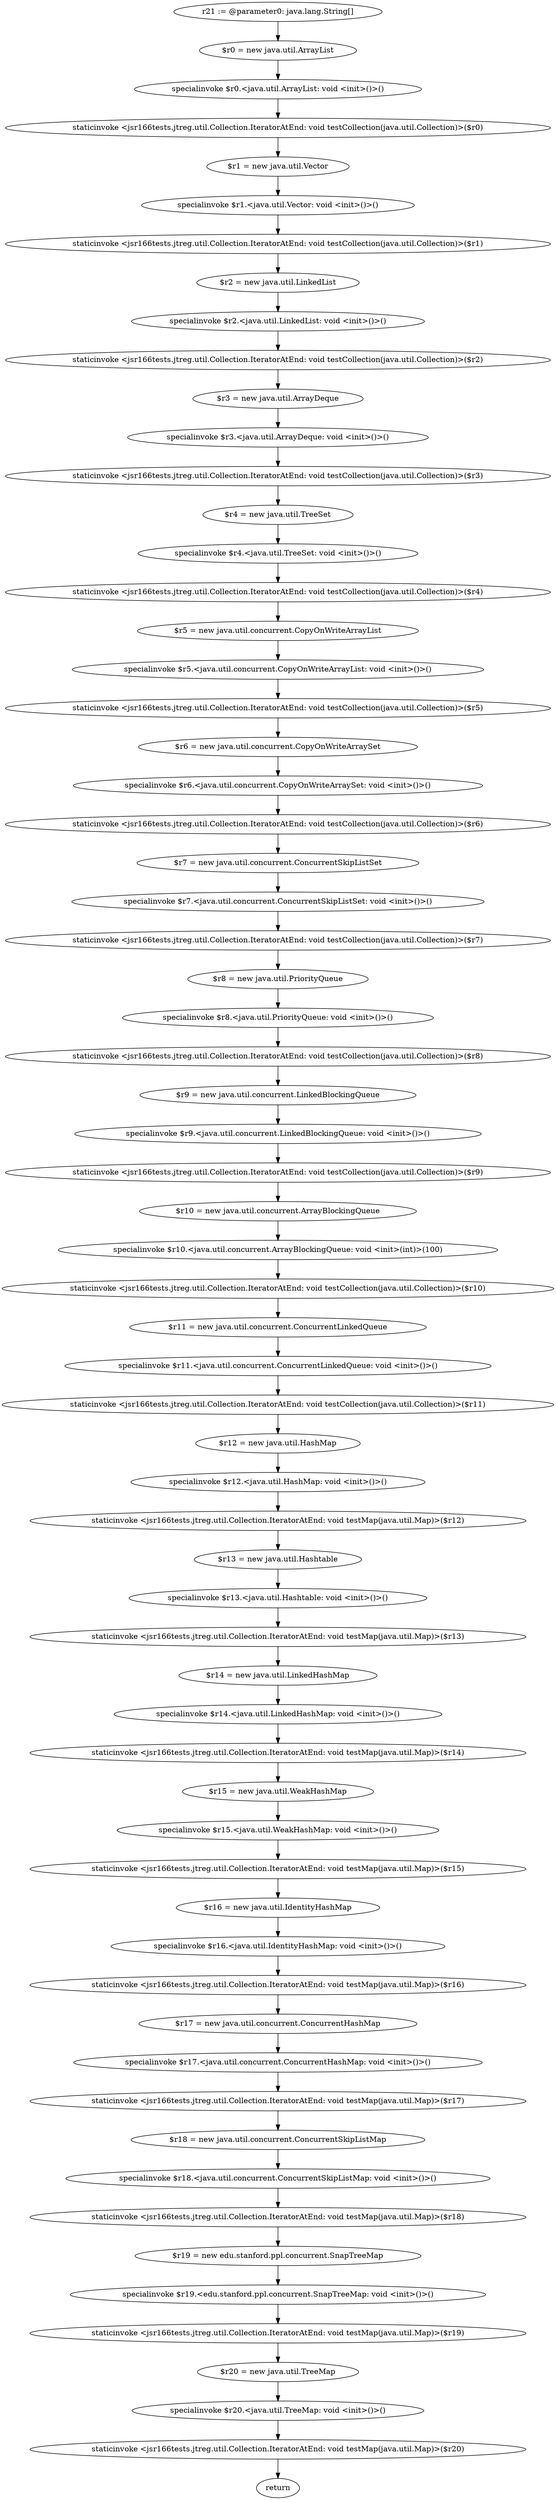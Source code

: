 digraph "unitGraph" {
    "r21 := @parameter0: java.lang.String[]"
    "$r0 = new java.util.ArrayList"
    "specialinvoke $r0.<java.util.ArrayList: void <init>()>()"
    "staticinvoke <jsr166tests.jtreg.util.Collection.IteratorAtEnd: void testCollection(java.util.Collection)>($r0)"
    "$r1 = new java.util.Vector"
    "specialinvoke $r1.<java.util.Vector: void <init>()>()"
    "staticinvoke <jsr166tests.jtreg.util.Collection.IteratorAtEnd: void testCollection(java.util.Collection)>($r1)"
    "$r2 = new java.util.LinkedList"
    "specialinvoke $r2.<java.util.LinkedList: void <init>()>()"
    "staticinvoke <jsr166tests.jtreg.util.Collection.IteratorAtEnd: void testCollection(java.util.Collection)>($r2)"
    "$r3 = new java.util.ArrayDeque"
    "specialinvoke $r3.<java.util.ArrayDeque: void <init>()>()"
    "staticinvoke <jsr166tests.jtreg.util.Collection.IteratorAtEnd: void testCollection(java.util.Collection)>($r3)"
    "$r4 = new java.util.TreeSet"
    "specialinvoke $r4.<java.util.TreeSet: void <init>()>()"
    "staticinvoke <jsr166tests.jtreg.util.Collection.IteratorAtEnd: void testCollection(java.util.Collection)>($r4)"
    "$r5 = new java.util.concurrent.CopyOnWriteArrayList"
    "specialinvoke $r5.<java.util.concurrent.CopyOnWriteArrayList: void <init>()>()"
    "staticinvoke <jsr166tests.jtreg.util.Collection.IteratorAtEnd: void testCollection(java.util.Collection)>($r5)"
    "$r6 = new java.util.concurrent.CopyOnWriteArraySet"
    "specialinvoke $r6.<java.util.concurrent.CopyOnWriteArraySet: void <init>()>()"
    "staticinvoke <jsr166tests.jtreg.util.Collection.IteratorAtEnd: void testCollection(java.util.Collection)>($r6)"
    "$r7 = new java.util.concurrent.ConcurrentSkipListSet"
    "specialinvoke $r7.<java.util.concurrent.ConcurrentSkipListSet: void <init>()>()"
    "staticinvoke <jsr166tests.jtreg.util.Collection.IteratorAtEnd: void testCollection(java.util.Collection)>($r7)"
    "$r8 = new java.util.PriorityQueue"
    "specialinvoke $r8.<java.util.PriorityQueue: void <init>()>()"
    "staticinvoke <jsr166tests.jtreg.util.Collection.IteratorAtEnd: void testCollection(java.util.Collection)>($r8)"
    "$r9 = new java.util.concurrent.LinkedBlockingQueue"
    "specialinvoke $r9.<java.util.concurrent.LinkedBlockingQueue: void <init>()>()"
    "staticinvoke <jsr166tests.jtreg.util.Collection.IteratorAtEnd: void testCollection(java.util.Collection)>($r9)"
    "$r10 = new java.util.concurrent.ArrayBlockingQueue"
    "specialinvoke $r10.<java.util.concurrent.ArrayBlockingQueue: void <init>(int)>(100)"
    "staticinvoke <jsr166tests.jtreg.util.Collection.IteratorAtEnd: void testCollection(java.util.Collection)>($r10)"
    "$r11 = new java.util.concurrent.ConcurrentLinkedQueue"
    "specialinvoke $r11.<java.util.concurrent.ConcurrentLinkedQueue: void <init>()>()"
    "staticinvoke <jsr166tests.jtreg.util.Collection.IteratorAtEnd: void testCollection(java.util.Collection)>($r11)"
    "$r12 = new java.util.HashMap"
    "specialinvoke $r12.<java.util.HashMap: void <init>()>()"
    "staticinvoke <jsr166tests.jtreg.util.Collection.IteratorAtEnd: void testMap(java.util.Map)>($r12)"
    "$r13 = new java.util.Hashtable"
    "specialinvoke $r13.<java.util.Hashtable: void <init>()>()"
    "staticinvoke <jsr166tests.jtreg.util.Collection.IteratorAtEnd: void testMap(java.util.Map)>($r13)"
    "$r14 = new java.util.LinkedHashMap"
    "specialinvoke $r14.<java.util.LinkedHashMap: void <init>()>()"
    "staticinvoke <jsr166tests.jtreg.util.Collection.IteratorAtEnd: void testMap(java.util.Map)>($r14)"
    "$r15 = new java.util.WeakHashMap"
    "specialinvoke $r15.<java.util.WeakHashMap: void <init>()>()"
    "staticinvoke <jsr166tests.jtreg.util.Collection.IteratorAtEnd: void testMap(java.util.Map)>($r15)"
    "$r16 = new java.util.IdentityHashMap"
    "specialinvoke $r16.<java.util.IdentityHashMap: void <init>()>()"
    "staticinvoke <jsr166tests.jtreg.util.Collection.IteratorAtEnd: void testMap(java.util.Map)>($r16)"
    "$r17 = new java.util.concurrent.ConcurrentHashMap"
    "specialinvoke $r17.<java.util.concurrent.ConcurrentHashMap: void <init>()>()"
    "staticinvoke <jsr166tests.jtreg.util.Collection.IteratorAtEnd: void testMap(java.util.Map)>($r17)"
    "$r18 = new java.util.concurrent.ConcurrentSkipListMap"
    "specialinvoke $r18.<java.util.concurrent.ConcurrentSkipListMap: void <init>()>()"
    "staticinvoke <jsr166tests.jtreg.util.Collection.IteratorAtEnd: void testMap(java.util.Map)>($r18)"
    "$r19 = new edu.stanford.ppl.concurrent.SnapTreeMap"
    "specialinvoke $r19.<edu.stanford.ppl.concurrent.SnapTreeMap: void <init>()>()"
    "staticinvoke <jsr166tests.jtreg.util.Collection.IteratorAtEnd: void testMap(java.util.Map)>($r19)"
    "$r20 = new java.util.TreeMap"
    "specialinvoke $r20.<java.util.TreeMap: void <init>()>()"
    "staticinvoke <jsr166tests.jtreg.util.Collection.IteratorAtEnd: void testMap(java.util.Map)>($r20)"
    "return"
    "r21 := @parameter0: java.lang.String[]"->"$r0 = new java.util.ArrayList";
    "$r0 = new java.util.ArrayList"->"specialinvoke $r0.<java.util.ArrayList: void <init>()>()";
    "specialinvoke $r0.<java.util.ArrayList: void <init>()>()"->"staticinvoke <jsr166tests.jtreg.util.Collection.IteratorAtEnd: void testCollection(java.util.Collection)>($r0)";
    "staticinvoke <jsr166tests.jtreg.util.Collection.IteratorAtEnd: void testCollection(java.util.Collection)>($r0)"->"$r1 = new java.util.Vector";
    "$r1 = new java.util.Vector"->"specialinvoke $r1.<java.util.Vector: void <init>()>()";
    "specialinvoke $r1.<java.util.Vector: void <init>()>()"->"staticinvoke <jsr166tests.jtreg.util.Collection.IteratorAtEnd: void testCollection(java.util.Collection)>($r1)";
    "staticinvoke <jsr166tests.jtreg.util.Collection.IteratorAtEnd: void testCollection(java.util.Collection)>($r1)"->"$r2 = new java.util.LinkedList";
    "$r2 = new java.util.LinkedList"->"specialinvoke $r2.<java.util.LinkedList: void <init>()>()";
    "specialinvoke $r2.<java.util.LinkedList: void <init>()>()"->"staticinvoke <jsr166tests.jtreg.util.Collection.IteratorAtEnd: void testCollection(java.util.Collection)>($r2)";
    "staticinvoke <jsr166tests.jtreg.util.Collection.IteratorAtEnd: void testCollection(java.util.Collection)>($r2)"->"$r3 = new java.util.ArrayDeque";
    "$r3 = new java.util.ArrayDeque"->"specialinvoke $r3.<java.util.ArrayDeque: void <init>()>()";
    "specialinvoke $r3.<java.util.ArrayDeque: void <init>()>()"->"staticinvoke <jsr166tests.jtreg.util.Collection.IteratorAtEnd: void testCollection(java.util.Collection)>($r3)";
    "staticinvoke <jsr166tests.jtreg.util.Collection.IteratorAtEnd: void testCollection(java.util.Collection)>($r3)"->"$r4 = new java.util.TreeSet";
    "$r4 = new java.util.TreeSet"->"specialinvoke $r4.<java.util.TreeSet: void <init>()>()";
    "specialinvoke $r4.<java.util.TreeSet: void <init>()>()"->"staticinvoke <jsr166tests.jtreg.util.Collection.IteratorAtEnd: void testCollection(java.util.Collection)>($r4)";
    "staticinvoke <jsr166tests.jtreg.util.Collection.IteratorAtEnd: void testCollection(java.util.Collection)>($r4)"->"$r5 = new java.util.concurrent.CopyOnWriteArrayList";
    "$r5 = new java.util.concurrent.CopyOnWriteArrayList"->"specialinvoke $r5.<java.util.concurrent.CopyOnWriteArrayList: void <init>()>()";
    "specialinvoke $r5.<java.util.concurrent.CopyOnWriteArrayList: void <init>()>()"->"staticinvoke <jsr166tests.jtreg.util.Collection.IteratorAtEnd: void testCollection(java.util.Collection)>($r5)";
    "staticinvoke <jsr166tests.jtreg.util.Collection.IteratorAtEnd: void testCollection(java.util.Collection)>($r5)"->"$r6 = new java.util.concurrent.CopyOnWriteArraySet";
    "$r6 = new java.util.concurrent.CopyOnWriteArraySet"->"specialinvoke $r6.<java.util.concurrent.CopyOnWriteArraySet: void <init>()>()";
    "specialinvoke $r6.<java.util.concurrent.CopyOnWriteArraySet: void <init>()>()"->"staticinvoke <jsr166tests.jtreg.util.Collection.IteratorAtEnd: void testCollection(java.util.Collection)>($r6)";
    "staticinvoke <jsr166tests.jtreg.util.Collection.IteratorAtEnd: void testCollection(java.util.Collection)>($r6)"->"$r7 = new java.util.concurrent.ConcurrentSkipListSet";
    "$r7 = new java.util.concurrent.ConcurrentSkipListSet"->"specialinvoke $r7.<java.util.concurrent.ConcurrentSkipListSet: void <init>()>()";
    "specialinvoke $r7.<java.util.concurrent.ConcurrentSkipListSet: void <init>()>()"->"staticinvoke <jsr166tests.jtreg.util.Collection.IteratorAtEnd: void testCollection(java.util.Collection)>($r7)";
    "staticinvoke <jsr166tests.jtreg.util.Collection.IteratorAtEnd: void testCollection(java.util.Collection)>($r7)"->"$r8 = new java.util.PriorityQueue";
    "$r8 = new java.util.PriorityQueue"->"specialinvoke $r8.<java.util.PriorityQueue: void <init>()>()";
    "specialinvoke $r8.<java.util.PriorityQueue: void <init>()>()"->"staticinvoke <jsr166tests.jtreg.util.Collection.IteratorAtEnd: void testCollection(java.util.Collection)>($r8)";
    "staticinvoke <jsr166tests.jtreg.util.Collection.IteratorAtEnd: void testCollection(java.util.Collection)>($r8)"->"$r9 = new java.util.concurrent.LinkedBlockingQueue";
    "$r9 = new java.util.concurrent.LinkedBlockingQueue"->"specialinvoke $r9.<java.util.concurrent.LinkedBlockingQueue: void <init>()>()";
    "specialinvoke $r9.<java.util.concurrent.LinkedBlockingQueue: void <init>()>()"->"staticinvoke <jsr166tests.jtreg.util.Collection.IteratorAtEnd: void testCollection(java.util.Collection)>($r9)";
    "staticinvoke <jsr166tests.jtreg.util.Collection.IteratorAtEnd: void testCollection(java.util.Collection)>($r9)"->"$r10 = new java.util.concurrent.ArrayBlockingQueue";
    "$r10 = new java.util.concurrent.ArrayBlockingQueue"->"specialinvoke $r10.<java.util.concurrent.ArrayBlockingQueue: void <init>(int)>(100)";
    "specialinvoke $r10.<java.util.concurrent.ArrayBlockingQueue: void <init>(int)>(100)"->"staticinvoke <jsr166tests.jtreg.util.Collection.IteratorAtEnd: void testCollection(java.util.Collection)>($r10)";
    "staticinvoke <jsr166tests.jtreg.util.Collection.IteratorAtEnd: void testCollection(java.util.Collection)>($r10)"->"$r11 = new java.util.concurrent.ConcurrentLinkedQueue";
    "$r11 = new java.util.concurrent.ConcurrentLinkedQueue"->"specialinvoke $r11.<java.util.concurrent.ConcurrentLinkedQueue: void <init>()>()";
    "specialinvoke $r11.<java.util.concurrent.ConcurrentLinkedQueue: void <init>()>()"->"staticinvoke <jsr166tests.jtreg.util.Collection.IteratorAtEnd: void testCollection(java.util.Collection)>($r11)";
    "staticinvoke <jsr166tests.jtreg.util.Collection.IteratorAtEnd: void testCollection(java.util.Collection)>($r11)"->"$r12 = new java.util.HashMap";
    "$r12 = new java.util.HashMap"->"specialinvoke $r12.<java.util.HashMap: void <init>()>()";
    "specialinvoke $r12.<java.util.HashMap: void <init>()>()"->"staticinvoke <jsr166tests.jtreg.util.Collection.IteratorAtEnd: void testMap(java.util.Map)>($r12)";
    "staticinvoke <jsr166tests.jtreg.util.Collection.IteratorAtEnd: void testMap(java.util.Map)>($r12)"->"$r13 = new java.util.Hashtable";
    "$r13 = new java.util.Hashtable"->"specialinvoke $r13.<java.util.Hashtable: void <init>()>()";
    "specialinvoke $r13.<java.util.Hashtable: void <init>()>()"->"staticinvoke <jsr166tests.jtreg.util.Collection.IteratorAtEnd: void testMap(java.util.Map)>($r13)";
    "staticinvoke <jsr166tests.jtreg.util.Collection.IteratorAtEnd: void testMap(java.util.Map)>($r13)"->"$r14 = new java.util.LinkedHashMap";
    "$r14 = new java.util.LinkedHashMap"->"specialinvoke $r14.<java.util.LinkedHashMap: void <init>()>()";
    "specialinvoke $r14.<java.util.LinkedHashMap: void <init>()>()"->"staticinvoke <jsr166tests.jtreg.util.Collection.IteratorAtEnd: void testMap(java.util.Map)>($r14)";
    "staticinvoke <jsr166tests.jtreg.util.Collection.IteratorAtEnd: void testMap(java.util.Map)>($r14)"->"$r15 = new java.util.WeakHashMap";
    "$r15 = new java.util.WeakHashMap"->"specialinvoke $r15.<java.util.WeakHashMap: void <init>()>()";
    "specialinvoke $r15.<java.util.WeakHashMap: void <init>()>()"->"staticinvoke <jsr166tests.jtreg.util.Collection.IteratorAtEnd: void testMap(java.util.Map)>($r15)";
    "staticinvoke <jsr166tests.jtreg.util.Collection.IteratorAtEnd: void testMap(java.util.Map)>($r15)"->"$r16 = new java.util.IdentityHashMap";
    "$r16 = new java.util.IdentityHashMap"->"specialinvoke $r16.<java.util.IdentityHashMap: void <init>()>()";
    "specialinvoke $r16.<java.util.IdentityHashMap: void <init>()>()"->"staticinvoke <jsr166tests.jtreg.util.Collection.IteratorAtEnd: void testMap(java.util.Map)>($r16)";
    "staticinvoke <jsr166tests.jtreg.util.Collection.IteratorAtEnd: void testMap(java.util.Map)>($r16)"->"$r17 = new java.util.concurrent.ConcurrentHashMap";
    "$r17 = new java.util.concurrent.ConcurrentHashMap"->"specialinvoke $r17.<java.util.concurrent.ConcurrentHashMap: void <init>()>()";
    "specialinvoke $r17.<java.util.concurrent.ConcurrentHashMap: void <init>()>()"->"staticinvoke <jsr166tests.jtreg.util.Collection.IteratorAtEnd: void testMap(java.util.Map)>($r17)";
    "staticinvoke <jsr166tests.jtreg.util.Collection.IteratorAtEnd: void testMap(java.util.Map)>($r17)"->"$r18 = new java.util.concurrent.ConcurrentSkipListMap";
    "$r18 = new java.util.concurrent.ConcurrentSkipListMap"->"specialinvoke $r18.<java.util.concurrent.ConcurrentSkipListMap: void <init>()>()";
    "specialinvoke $r18.<java.util.concurrent.ConcurrentSkipListMap: void <init>()>()"->"staticinvoke <jsr166tests.jtreg.util.Collection.IteratorAtEnd: void testMap(java.util.Map)>($r18)";
    "staticinvoke <jsr166tests.jtreg.util.Collection.IteratorAtEnd: void testMap(java.util.Map)>($r18)"->"$r19 = new edu.stanford.ppl.concurrent.SnapTreeMap";
    "$r19 = new edu.stanford.ppl.concurrent.SnapTreeMap"->"specialinvoke $r19.<edu.stanford.ppl.concurrent.SnapTreeMap: void <init>()>()";
    "specialinvoke $r19.<edu.stanford.ppl.concurrent.SnapTreeMap: void <init>()>()"->"staticinvoke <jsr166tests.jtreg.util.Collection.IteratorAtEnd: void testMap(java.util.Map)>($r19)";
    "staticinvoke <jsr166tests.jtreg.util.Collection.IteratorAtEnd: void testMap(java.util.Map)>($r19)"->"$r20 = new java.util.TreeMap";
    "$r20 = new java.util.TreeMap"->"specialinvoke $r20.<java.util.TreeMap: void <init>()>()";
    "specialinvoke $r20.<java.util.TreeMap: void <init>()>()"->"staticinvoke <jsr166tests.jtreg.util.Collection.IteratorAtEnd: void testMap(java.util.Map)>($r20)";
    "staticinvoke <jsr166tests.jtreg.util.Collection.IteratorAtEnd: void testMap(java.util.Map)>($r20)"->"return";
}
